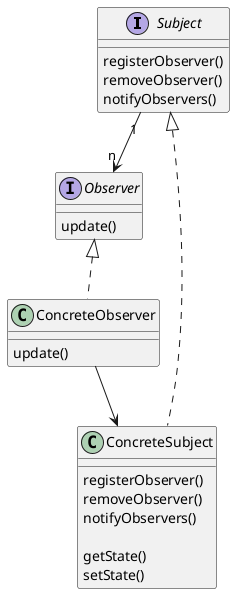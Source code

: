 @startuml
    interface Subject{
        registerObserver()
        removeObserver()
        notifyObservers()
    }

    interface Observer{
        update()
    }

    Subject "1" --> "n" Observer

    class ConcreteSubject{
        registerObserver()
        removeObserver()
        notifyObservers()

        getState()
        setState()
    }

    Subject <|.. ConcreteSubject

    class ConcreteObserver{
        update()
    }

    Observer <|.. ConcreteObserver
    ConcreteObserver --> ConcreteSubject
@enduml